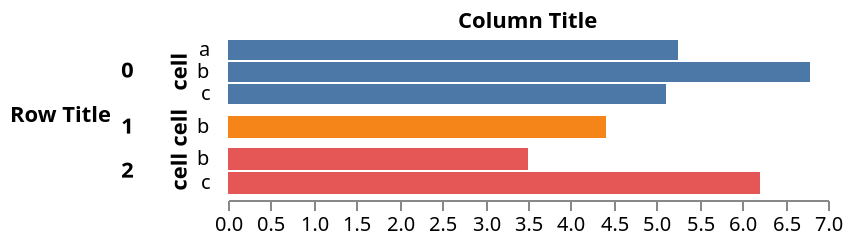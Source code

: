 {
  "$schema": "https://vega.github.io/schema/vega/v5.json",
  "width": 300,
  "padding": 5,
  "autosize": {"type": "pad", "resize": true},

  "signals": [
    {
      "name": "rangeStep", "value": 12,
      "bind": {"input": "range", "min": 5, "max": 50, "step": 1}
    },
    {
      "name": "innerPadding", "value": 0.1,
      "bind": {"input": "range", "min": 0, "max": 1}
    },
    {
      "name": "outerPadding", "value": 0.2,
      "bind": {"input": "range", "min": 0, "max": 1}
    },
    {
      "name": "rhOffset", "value": 5,
      "bind": {"input": "range", "min": 0, "max": 10, "step": 1}
    },
    {
      "name": "rtOffset", "value": 5,
      "bind": {"input": "range", "min": 0, "max": 10, "step": 1}
    },
    {
      "name": "rtAnchor", "value": "start",
      "bind": {"input": "select", "options": ["start", "end"]}
    },
    {
      "name": "ctAnchor", "value": "start",
      "bind": {"input": "select", "options": ["start", "end"]}
    }
  ],

  "data": [
    {
      "name": "tuples",
      "values": [
        {"a": 0, "b": "a", "c": 6.3},
        {"a": 0, "b": "a", "c": 4.2},
        {"a": 0, "b": "b", "c": 6.8},
        {"a": 0, "b": "c", "c": 5.1},
        {"a": 1, "b": "b", "c": 4.4},
        {"a": 2, "b": "b", "c": 3.5},
        {"a": 2, "b": "c", "c": 6.2}
      ],
      "transform": [
        {
          "type": "aggregate",
          "groupby": ["a", "b"],
          "fields": ["c"],
          "ops": ["average"],
          "as": ["c"]
        }
      ]
    },
    {
      "name": "trellis",
      "source": "tuples",
      "transform": [
        {
          "type": "aggregate",
          "groupby": ["a"]
        }
      ]
    }
  ],

  "scales": [
    {
      "name": "xscale",
      "domain": {"data": "tuples", "field": "c"},
      "nice": true,
      "zero": true,
      "round": true,
      "range": "width"
    },
    {
      "name": "color",
      "type": "ordinal",
      "range": "category",
      "domain": {"data": "trellis", "field": "a"}
    }
  ],

  "layout": {
    "offset": {
      "rowTitle": {"signal": "rtOffset"},
      "rowHeader": {"signal": "rhOffset"}
    },
    "titleAnchor": {
      "row": {"signal": "rtAnchor"},
      "column": {"signal": "ctAnchor"}
    },
    "padding": 0,
    "columns": 1,
    "align": "each",
    "bounds": "full"
  },

  "marks": [
    {
      "name": "facets",
      "type": "group",

      "from": {
        "facet": {
          "name": "faceted_tuples",
          "data": "tuples",
          "groupby": "a"
        }
      },

      "encode": {
        "enter": {
          "width": {"signal": "width"}
        },
        "update": {
          "height": {"signal": "rangeStep * bandspace(datum.count, innerPadding, outerPadding)"}
        }
      },

      "scales": [
        {
          "name": "yscale",
          "type": "band",
          "paddingInner": {"signal": "innerPadding"},
          "paddingOuter": {"signal": "outerPadding"},
          "round": true,
          "domain": {"data": "faceted_tuples", "field": "b"},
          "range": {"step": {"signal": "rangeStep"}}
        }
      ],

      "marks": [
        {
          "type": "rect",
          "from": {"data": "faceted_tuples"},
          "encode": {
            "enter": {
              "x": {"value": 0},
              "x2": {"scale": "xscale", "field": "c"},
              "fill": {"scale": "color", "field": "a"},
              "strokeWidth": {"value": 2}
            },
            "update": {
              "y": {"scale": "yscale", "field": "b"},
              "height": {"scale": "yscale", "band": 1},
              "stroke": {"value": null},
              "zindex": {"value": 0}
            },
            "hover": {
              "stroke": {"value": "firebrick"},
              "zindex": {"value": 1}
            }
          }
        }
      ]
    },
    {
      "type": "group",
      "role": "row-header",

      "from": {
        "facet": {
          "name": "faceted_tuples",
          "data": "tuples",
          "groupby": "a"
        }
      },

      "encode": {
        "update": {
          "height": {"signal": "rangeStep * bandspace(datum.count, innerPadding, outerPadding)"}
        }
      },

      "scales": [
        {
          "name": "yscale",
          "type": "band",
          "paddingInner": {"signal": "innerPadding"},
          "paddingOuter": {"signal": "outerPadding"},
          "round": true,
          "domain": {"data": "faceted_tuples", "field": "b"},
          "range": {"step": {"signal": "rangeStep"}}
        }
      ],

      "axes": [
        { "orient": "left", "scale": "yscale", "title": "cell",
          "ticks": false, "domain": false, "labelPadding": 4 }
      ],

      "title": {
        "text": {"signal": "parent.a"},
        "orient": "left",
        "offset": 10,
        "align": "right",
        "baseline": "middle",
        "angle": 0,
        "fontSize": 11
      }
    },
    {
      "role": "row-title",
      "type": "group",
      "marks": [
        {
          "type": "text",
          "encode": {
            "update": {
              "align": {"signal": "rtAnchor === 'end' ? 'left' : 'right'"},
              "baseline": {"value": "middle"},
              "text": {"value": "Row Title"},
              "fontWeight": {"value": "bold"}
            }
          }
        }
      ]
    },
    {
      "role": "column-title",
      "type": "group",
      "marks": [
        {
          "type": "text",
          "encode": {
            "update": {
              "align": {"value": "center"},
              "baseline": {"signal": "ctAnchor === 'end' ? 'top' : 'bottom'"},
              "text": {"value": "Column Title"},
              "fontWeight": {"value": "bold"}
            }
          }
        }
      ]
    },
    {
      "role": "column-footer",
      "type": "group",
      "axes": [
        { "orient": "bottom", "scale": "xscale", "domain": true }
      ]
    }
  ]
}
